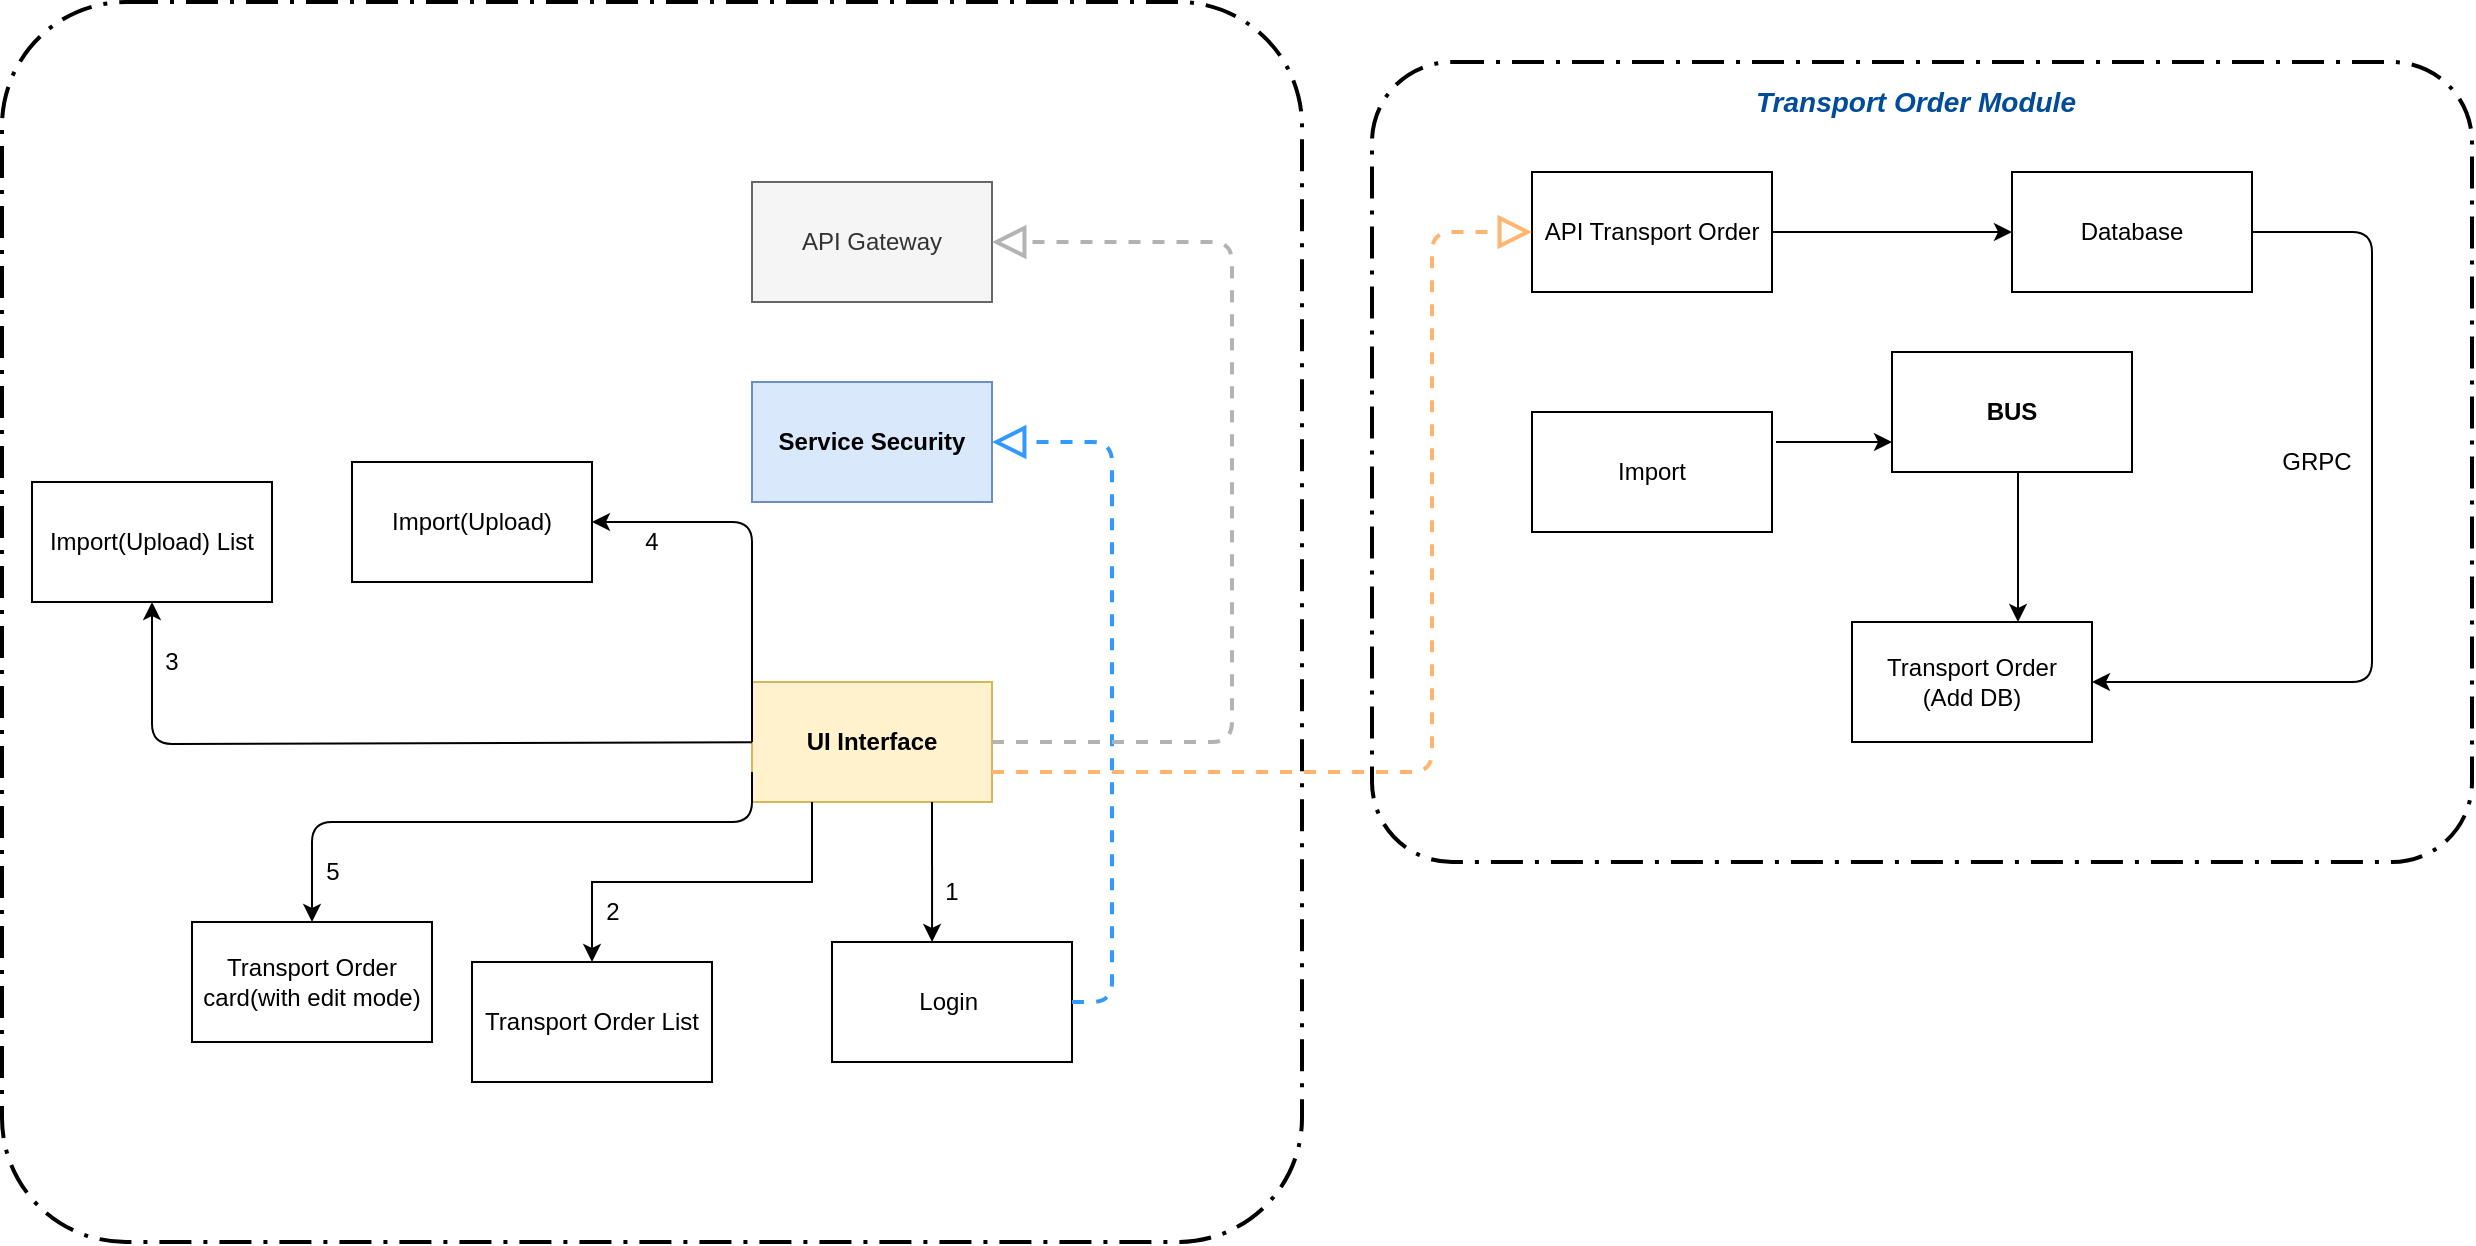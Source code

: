 <mxfile version="12.3.7" type="github" pages="1">
  <diagram id="FouWLgtlSUG5DKVr-rDy" name="Page-1">
    <mxGraphModel dx="2249" dy="1963" grid="1" gridSize="10" guides="1" tooltips="1" connect="1" arrows="1" fold="1" page="1" pageScale="1" pageWidth="827" pageHeight="1169" math="0" shadow="0">
      <root>
        <mxCell id="0"/>
        <mxCell id="1" parent="0"/>
        <mxCell id="3k9kEkEvaYHRTMak4VFo-41" value="" style="rounded=1;arcSize=10;dashed=1;strokeColor=#000000;fillColor=none;gradientColor=none;dashPattern=8 3 1 3;strokeWidth=2;" parent="1" vertex="1">
          <mxGeometry x="-305" y="-70" width="650" height="620" as="geometry"/>
        </mxCell>
        <mxCell id="3k9kEkEvaYHRTMak4VFo-40" value="" style="rounded=1;arcSize=10;dashed=1;strokeColor=#000000;fillColor=none;gradientColor=none;dashPattern=8 3 1 3;strokeWidth=2;" parent="1" vertex="1">
          <mxGeometry x="380" y="-40" width="550" height="400" as="geometry"/>
        </mxCell>
        <mxCell id="3k9kEkEvaYHRTMak4VFo-1" value="API Gateway" style="rounded=0;whiteSpace=wrap;html=1;fillColor=#f5f5f5;strokeColor=#666666;fontColor=#333333;" parent="1" vertex="1">
          <mxGeometry x="70" y="20" width="120" height="60" as="geometry"/>
        </mxCell>
        <mxCell id="3k9kEkEvaYHRTMak4VFo-2" value="&lt;b&gt;Service Security&lt;/b&gt;" style="rounded=0;whiteSpace=wrap;html=1;fillColor=#dae8fc;strokeColor=#6c8ebf;" parent="1" vertex="1">
          <mxGeometry x="70" y="120" width="120" height="60" as="geometry"/>
        </mxCell>
        <mxCell id="3k9kEkEvaYHRTMak4VFo-3" value="&lt;b&gt;UI Interface&lt;/b&gt;" style="rounded=0;whiteSpace=wrap;html=1;fillColor=#fff2cc;strokeColor=#d6b656;" parent="1" vertex="1">
          <mxGeometry x="70" y="270" width="120" height="60" as="geometry"/>
        </mxCell>
        <mxCell id="3k9kEkEvaYHRTMak4VFo-5" value="Transport Order card(with edit mode)" style="rounded=0;whiteSpace=wrap;html=1;" parent="1" vertex="1">
          <mxGeometry x="-210" y="390" width="120" height="60" as="geometry"/>
        </mxCell>
        <mxCell id="3k9kEkEvaYHRTMak4VFo-13" value="" style="edgeStyle=orthogonalEdgeStyle;rounded=0;orthogonalLoop=1;jettySize=auto;html=1;exitX=0.25;exitY=1;exitDx=0;exitDy=0;" parent="1" source="3k9kEkEvaYHRTMak4VFo-3" target="3k9kEkEvaYHRTMak4VFo-6" edge="1">
          <mxGeometry relative="1" as="geometry">
            <mxPoint x="10" y="290" as="targetPoint"/>
          </mxGeometry>
        </mxCell>
        <mxCell id="3k9kEkEvaYHRTMak4VFo-6" value="Transport Order List" style="rounded=0;whiteSpace=wrap;html=1;" parent="1" vertex="1">
          <mxGeometry x="-70" y="410" width="120" height="60" as="geometry"/>
        </mxCell>
        <mxCell id="3k9kEkEvaYHRTMak4VFo-7" value="Login&amp;nbsp;" style="rounded=0;whiteSpace=wrap;html=1;" parent="1" vertex="1">
          <mxGeometry x="110" y="400" width="120" height="60" as="geometry"/>
        </mxCell>
        <mxCell id="3k9kEkEvaYHRTMak4VFo-8" value="Import(Upload) List" style="rounded=0;whiteSpace=wrap;html=1;" parent="1" vertex="1">
          <mxGeometry x="-290" y="170" width="120" height="60" as="geometry"/>
        </mxCell>
        <mxCell id="3k9kEkEvaYHRTMak4VFo-9" value="Import(Upload)" style="rounded=0;whiteSpace=wrap;html=1;" parent="1" vertex="1">
          <mxGeometry x="-130" y="160" width="120" height="60" as="geometry"/>
        </mxCell>
        <mxCell id="3k9kEkEvaYHRTMak4VFo-10" value="" style="endArrow=classic;html=1;exitX=0;exitY=0.5;exitDx=0;exitDy=0;entryX=1;entryY=0.5;entryDx=0;entryDy=0;" parent="1" source="3k9kEkEvaYHRTMak4VFo-3" target="3k9kEkEvaYHRTMak4VFo-9" edge="1">
          <mxGeometry width="50" height="50" relative="1" as="geometry">
            <mxPoint x="10" y="310" as="sourcePoint"/>
            <mxPoint x="60" y="260" as="targetPoint"/>
            <Array as="points">
              <mxPoint x="70" y="190"/>
            </Array>
          </mxGeometry>
        </mxCell>
        <mxCell id="3k9kEkEvaYHRTMak4VFo-11" value="" style="endArrow=classic;html=1;" parent="1" source="3k9kEkEvaYHRTMak4VFo-3" target="3k9kEkEvaYHRTMak4VFo-8" edge="1">
          <mxGeometry width="50" height="50" relative="1" as="geometry">
            <mxPoint x="66" y="307" as="sourcePoint"/>
            <mxPoint x="-10" y="260" as="targetPoint"/>
            <Array as="points">
              <mxPoint x="-230" y="301"/>
            </Array>
          </mxGeometry>
        </mxCell>
        <mxCell id="3k9kEkEvaYHRTMak4VFo-15" value="" style="endArrow=classic;html=1;exitX=0.75;exitY=1;exitDx=0;exitDy=0;entryX=0.417;entryY=0;entryDx=0;entryDy=0;entryPerimeter=0;" parent="1" source="3k9kEkEvaYHRTMak4VFo-3" target="3k9kEkEvaYHRTMak4VFo-7" edge="1">
          <mxGeometry width="50" height="50" relative="1" as="geometry">
            <mxPoint x="140" y="410" as="sourcePoint"/>
            <mxPoint x="190" y="360" as="targetPoint"/>
          </mxGeometry>
        </mxCell>
        <mxCell id="3k9kEkEvaYHRTMak4VFo-16" value="" style="endArrow=classic;html=1;exitX=0;exitY=0.75;exitDx=0;exitDy=0;entryX=0.5;entryY=0;entryDx=0;entryDy=0;" parent="1" source="3k9kEkEvaYHRTMak4VFo-3" target="3k9kEkEvaYHRTMak4VFo-5" edge="1">
          <mxGeometry width="50" height="50" relative="1" as="geometry">
            <mxPoint x="-150" y="400" as="sourcePoint"/>
            <mxPoint x="-140" y="350" as="targetPoint"/>
            <Array as="points">
              <mxPoint x="70" y="340"/>
              <mxPoint x="-150" y="340"/>
            </Array>
          </mxGeometry>
        </mxCell>
        <mxCell id="3k9kEkEvaYHRTMak4VFo-20" value="" style="endArrow=block;dashed=1;endFill=0;endSize=12;html=1;exitX=1;exitY=0.5;exitDx=0;exitDy=0;entryX=1;entryY=0.5;entryDx=0;entryDy=0;strokeColor=#3399FF;strokeWidth=2;" parent="1" source="3k9kEkEvaYHRTMak4VFo-7" target="3k9kEkEvaYHRTMak4VFo-2" edge="1">
          <mxGeometry width="160" relative="1" as="geometry">
            <mxPoint x="310" y="410" as="sourcePoint"/>
            <mxPoint x="380" y="120" as="targetPoint"/>
            <Array as="points">
              <mxPoint x="250" y="430"/>
              <mxPoint x="250" y="150"/>
            </Array>
          </mxGeometry>
        </mxCell>
        <mxCell id="3k9kEkEvaYHRTMak4VFo-21" value="" style="endArrow=block;dashed=1;endFill=0;endSize=12;html=1;entryX=1;entryY=0.5;entryDx=0;entryDy=0;strokeColor=#B3B3B3;strokeWidth=2;" parent="1" target="3k9kEkEvaYHRTMak4VFo-1" edge="1">
          <mxGeometry width="160" relative="1" as="geometry">
            <mxPoint x="190" y="300" as="sourcePoint"/>
            <mxPoint x="340" y="30" as="targetPoint"/>
            <Array as="points">
              <mxPoint x="310" y="300"/>
              <mxPoint x="310" y="50"/>
            </Array>
          </mxGeometry>
        </mxCell>
        <mxCell id="3k9kEkEvaYHRTMak4VFo-22" value="1" style="text;html=1;strokeColor=none;fillColor=none;align=center;verticalAlign=middle;whiteSpace=wrap;rounded=0;" parent="1" vertex="1">
          <mxGeometry x="150" y="365" width="40" height="20" as="geometry"/>
        </mxCell>
        <mxCell id="3k9kEkEvaYHRTMak4VFo-23" value="4" style="text;html=1;strokeColor=none;fillColor=none;align=center;verticalAlign=middle;whiteSpace=wrap;rounded=0;" parent="1" vertex="1">
          <mxGeometry y="190" width="40" height="20" as="geometry"/>
        </mxCell>
        <mxCell id="3k9kEkEvaYHRTMak4VFo-24" value="3" style="text;html=1;strokeColor=none;fillColor=none;align=center;verticalAlign=middle;whiteSpace=wrap;rounded=0;" parent="1" vertex="1">
          <mxGeometry x="-240" y="250" width="40" height="20" as="geometry"/>
        </mxCell>
        <mxCell id="3k9kEkEvaYHRTMak4VFo-25" value="2" style="text;html=1;align=center;verticalAlign=middle;resizable=0;points=[];;autosize=1;" parent="1" vertex="1">
          <mxGeometry x="-10" y="375" width="20" height="20" as="geometry"/>
        </mxCell>
        <mxCell id="3k9kEkEvaYHRTMak4VFo-26" value="5" style="text;html=1;align=center;verticalAlign=middle;resizable=0;points=[];;autosize=1;" parent="1" vertex="1">
          <mxGeometry x="-150" y="355" width="20" height="20" as="geometry"/>
        </mxCell>
        <mxCell id="3k9kEkEvaYHRTMak4VFo-27" value="API Transport Order" style="rounded=0;whiteSpace=wrap;html=1;" parent="1" vertex="1">
          <mxGeometry x="460" y="15" width="120" height="60" as="geometry"/>
        </mxCell>
        <mxCell id="3k9kEkEvaYHRTMak4VFo-28" value="Database" style="rounded=0;whiteSpace=wrap;html=1;" parent="1" vertex="1">
          <mxGeometry x="700" y="15" width="120" height="60" as="geometry"/>
        </mxCell>
        <mxCell id="3k9kEkEvaYHRTMak4VFo-29" value="Import" style="rounded=0;whiteSpace=wrap;html=1;" parent="1" vertex="1">
          <mxGeometry x="460" y="135" width="120" height="60" as="geometry"/>
        </mxCell>
        <mxCell id="3k9kEkEvaYHRTMak4VFo-30" value="Transport Order&lt;br&gt;(Add DB)" style="rounded=0;whiteSpace=wrap;html=1;" parent="1" vertex="1">
          <mxGeometry x="620" y="240" width="120" height="60" as="geometry"/>
        </mxCell>
        <mxCell id="3k9kEkEvaYHRTMak4VFo-31" value="" style="endArrow=block;dashed=1;endFill=0;endSize=12;html=1;exitX=1;exitY=0.75;exitDx=0;exitDy=0;entryX=0;entryY=0.5;entryDx=0;entryDy=0;strokeColor=#FFB570;strokeWidth=2;" parent="1" source="3k9kEkEvaYHRTMak4VFo-3" target="3k9kEkEvaYHRTMak4VFo-27" edge="1">
          <mxGeometry width="160" relative="1" as="geometry">
            <mxPoint x="270" y="320" as="sourcePoint"/>
            <mxPoint x="430" y="-50" as="targetPoint"/>
            <Array as="points">
              <mxPoint x="410" y="315"/>
              <mxPoint x="410" y="45"/>
            </Array>
          </mxGeometry>
        </mxCell>
        <mxCell id="3k9kEkEvaYHRTMak4VFo-32" value="" style="endArrow=classic;html=1;exitX=1;exitY=0.5;exitDx=0;exitDy=0;entryX=0;entryY=0.5;entryDx=0;entryDy=0;" parent="1" source="3k9kEkEvaYHRTMak4VFo-27" target="3k9kEkEvaYHRTMak4VFo-28" edge="1">
          <mxGeometry width="50" height="50" relative="1" as="geometry">
            <mxPoint x="620" y="120" as="sourcePoint"/>
            <mxPoint x="670" y="70" as="targetPoint"/>
          </mxGeometry>
        </mxCell>
        <mxCell id="3k9kEkEvaYHRTMak4VFo-34" value="&lt;b&gt;BUS&lt;/b&gt;" style="text;html=1;align=center;verticalAlign=middle;resizable=0;points=[];;autosize=1;" parent="1" vertex="1">
          <mxGeometry x="683.5" y="140" width="40" height="20" as="geometry"/>
        </mxCell>
        <mxCell id="3k9kEkEvaYHRTMak4VFo-36" value="" style="endArrow=classic;html=1;exitX=1;exitY=0.5;exitDx=0;exitDy=0;entryX=1;entryY=0.5;entryDx=0;entryDy=0;" parent="1" source="3k9kEkEvaYHRTMak4VFo-28" target="3k9kEkEvaYHRTMak4VFo-30" edge="1">
          <mxGeometry width="50" height="50" relative="1" as="geometry">
            <mxPoint x="830" y="200" as="sourcePoint"/>
            <mxPoint x="880" y="280" as="targetPoint"/>
            <Array as="points">
              <mxPoint x="880" y="45"/>
              <mxPoint x="880" y="270"/>
            </Array>
          </mxGeometry>
        </mxCell>
        <mxCell id="3k9kEkEvaYHRTMak4VFo-37" value="GRPC" style="text;html=1;align=center;verticalAlign=middle;resizable=0;points=[];;autosize=1;" parent="1" vertex="1">
          <mxGeometry x="827" y="150" width="50" height="20" as="geometry"/>
        </mxCell>
        <mxCell id="3k9kEkEvaYHRTMak4VFo-42" value="&lt;font style=&quot;font-size: 14px&quot; color=&quot;#004c99&quot;&gt;&lt;b&gt;&lt;i&gt;Transport Order Module&lt;/i&gt;&lt;/b&gt;&lt;/font&gt;" style="text;html=1;" parent="1" vertex="1">
          <mxGeometry x="570" y="-35" width="170" height="30" as="geometry"/>
        </mxCell>
        <mxCell id="3k9kEkEvaYHRTMak4VFo-43" value="&lt;b&gt;BUS&lt;/b&gt;" style="rounded=0;whiteSpace=wrap;html=1;" parent="1" vertex="1">
          <mxGeometry x="640" y="105" width="120" height="60" as="geometry"/>
        </mxCell>
        <mxCell id="3k9kEkEvaYHRTMak4VFo-45" value="" style="endArrow=classic;html=1;" parent="1" edge="1">
          <mxGeometry width="50" height="50" relative="1" as="geometry">
            <mxPoint x="703" y="165" as="sourcePoint"/>
            <mxPoint x="703" y="240" as="targetPoint"/>
          </mxGeometry>
        </mxCell>
        <mxCell id="3k9kEkEvaYHRTMak4VFo-48" value="" style="endArrow=classic;html=1;entryX=0;entryY=0.75;entryDx=0;entryDy=0;" parent="1" target="3k9kEkEvaYHRTMak4VFo-43" edge="1">
          <mxGeometry width="50" height="50" relative="1" as="geometry">
            <mxPoint x="582" y="150" as="sourcePoint"/>
            <mxPoint x="670" y="180" as="targetPoint"/>
          </mxGeometry>
        </mxCell>
      </root>
    </mxGraphModel>
  </diagram>
</mxfile>
